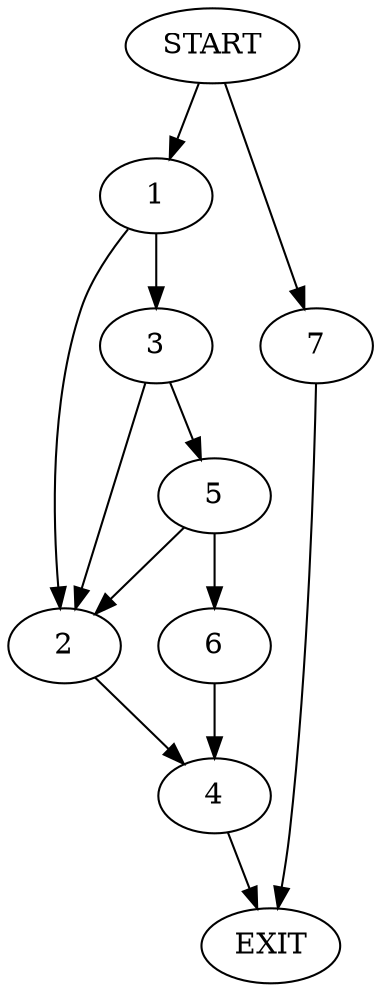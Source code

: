 digraph {
0 [label="START"]
8 [label="EXIT"]
0 -> 1
1 -> 2
1 -> 3
2 -> 4
3 -> 2
3 -> 5
5 -> 2
5 -> 6
6 -> 4
4 -> 8
0 -> 7
7 -> 8
}
